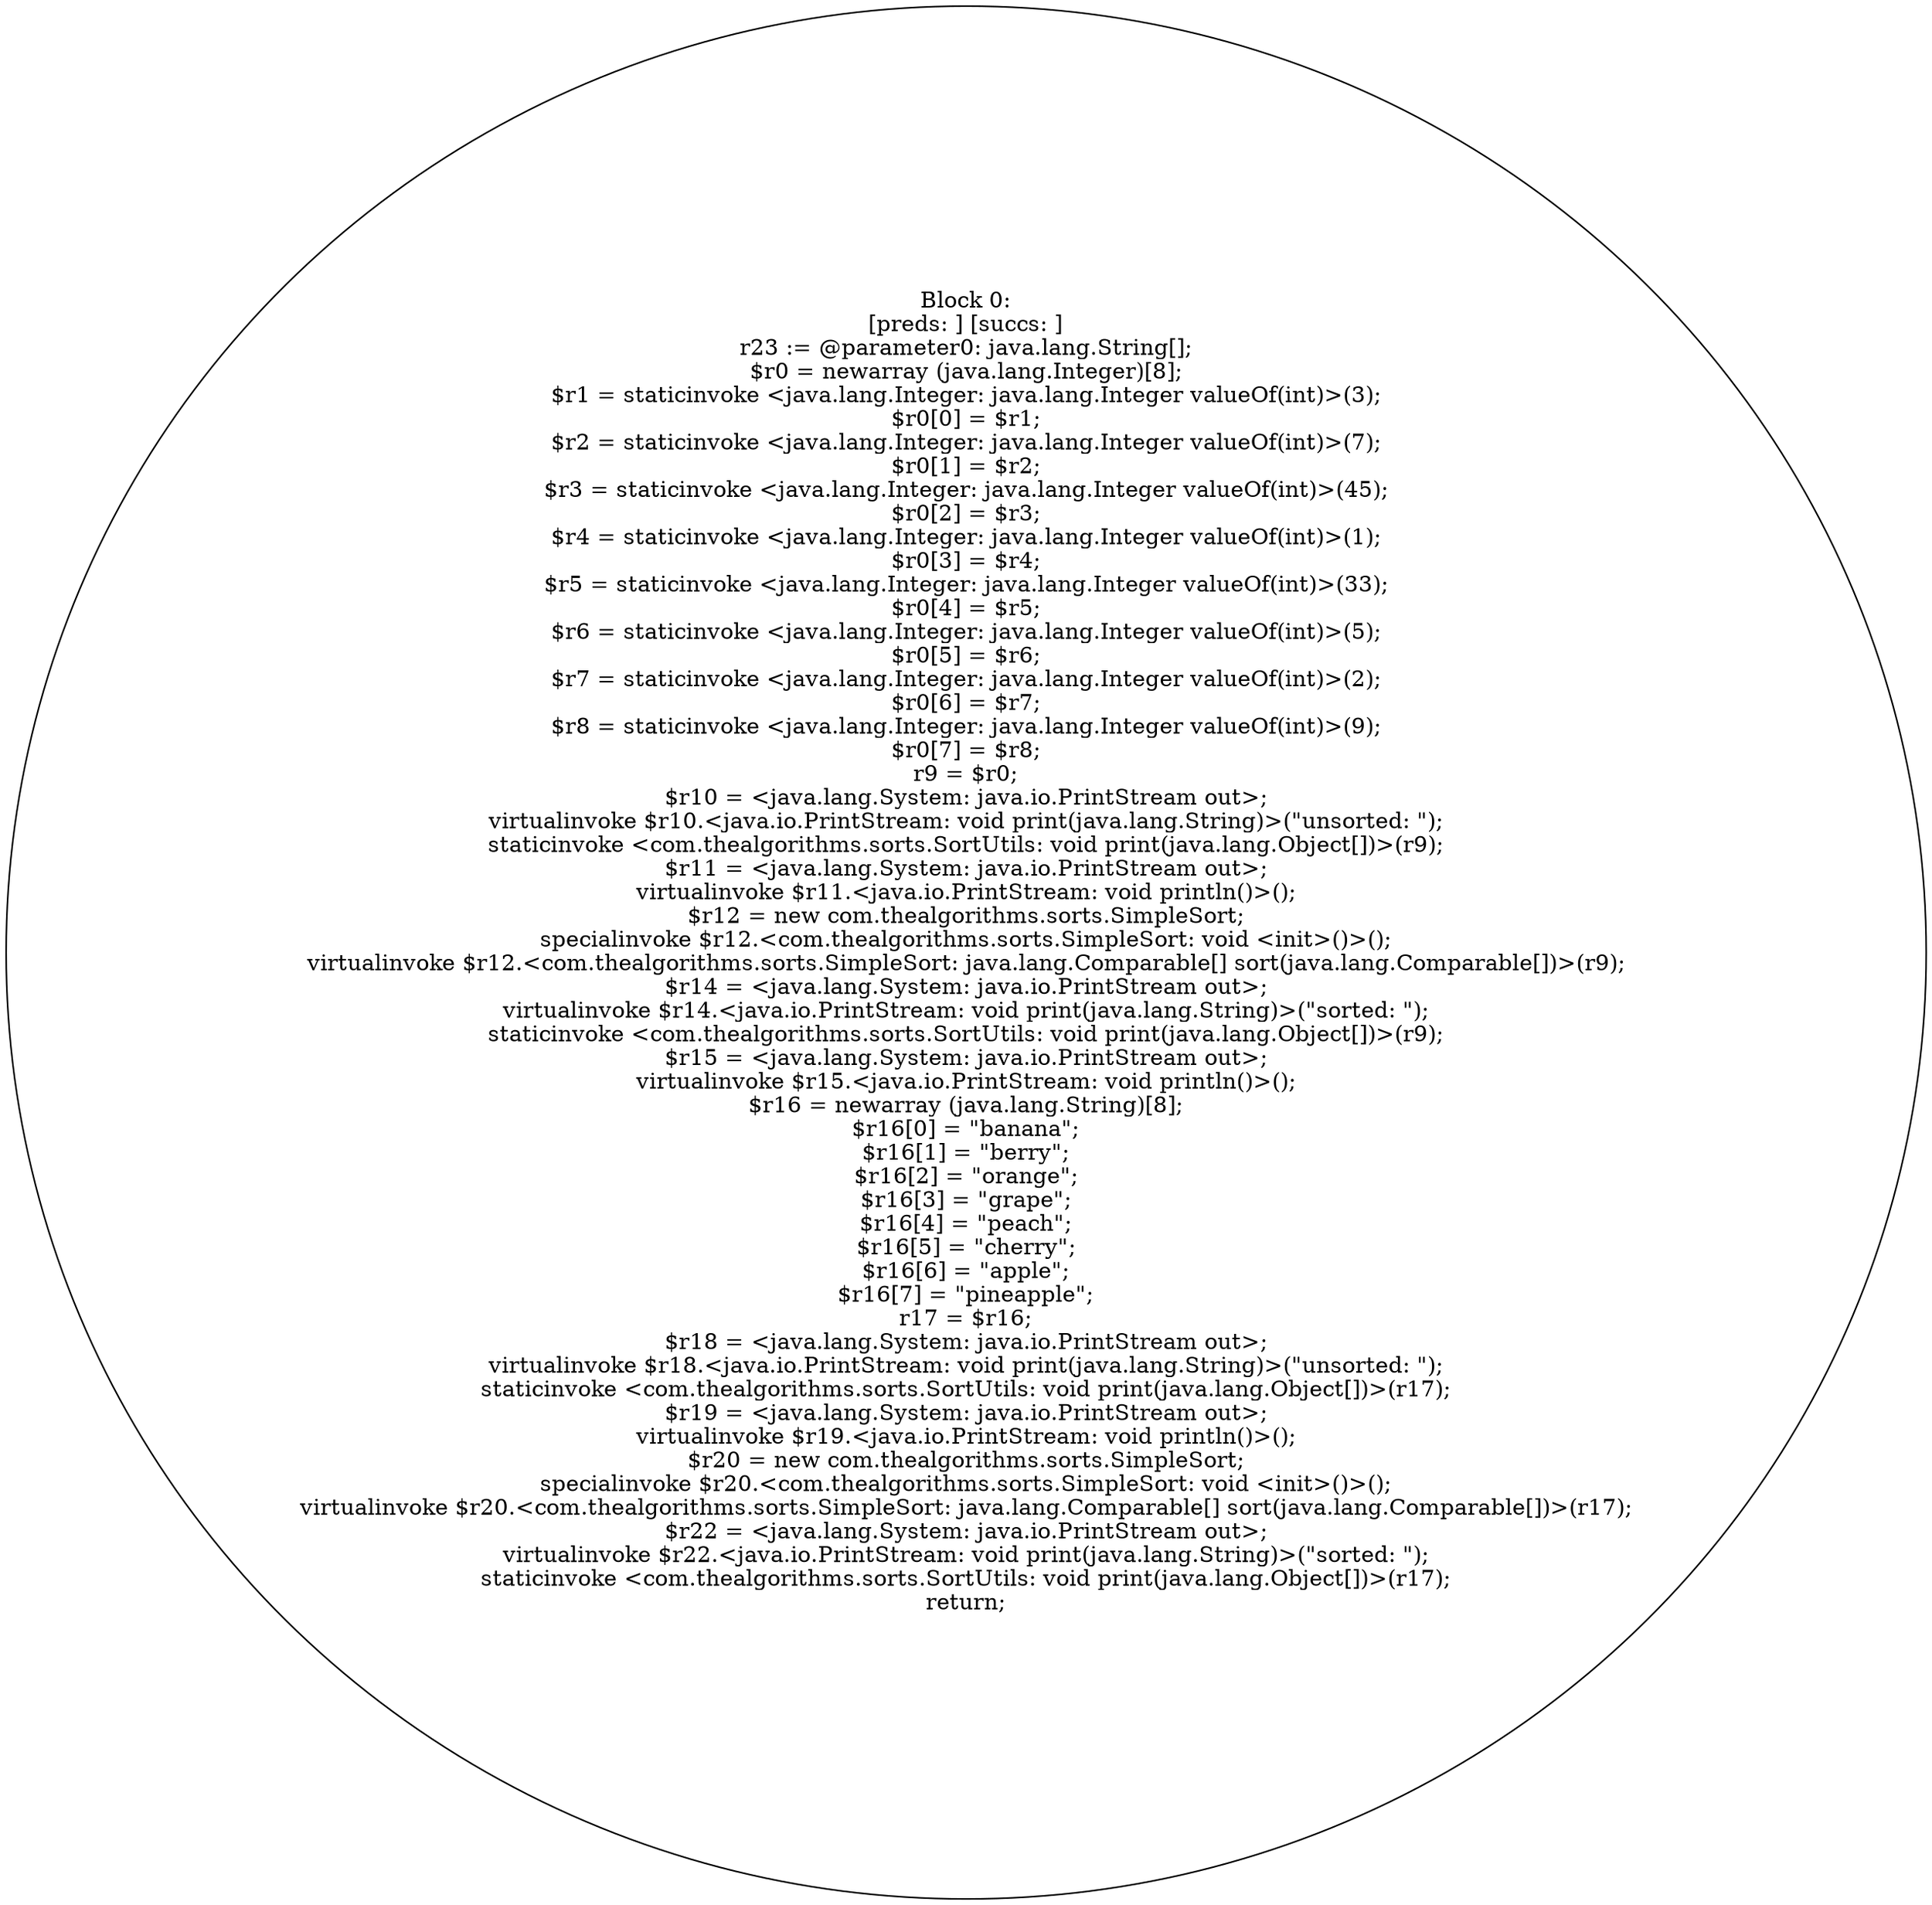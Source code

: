 digraph "unitGraph" {
    "Block 0:
[preds: ] [succs: ]
r23 := @parameter0: java.lang.String[];
$r0 = newarray (java.lang.Integer)[8];
$r1 = staticinvoke <java.lang.Integer: java.lang.Integer valueOf(int)>(3);
$r0[0] = $r1;
$r2 = staticinvoke <java.lang.Integer: java.lang.Integer valueOf(int)>(7);
$r0[1] = $r2;
$r3 = staticinvoke <java.lang.Integer: java.lang.Integer valueOf(int)>(45);
$r0[2] = $r3;
$r4 = staticinvoke <java.lang.Integer: java.lang.Integer valueOf(int)>(1);
$r0[3] = $r4;
$r5 = staticinvoke <java.lang.Integer: java.lang.Integer valueOf(int)>(33);
$r0[4] = $r5;
$r6 = staticinvoke <java.lang.Integer: java.lang.Integer valueOf(int)>(5);
$r0[5] = $r6;
$r7 = staticinvoke <java.lang.Integer: java.lang.Integer valueOf(int)>(2);
$r0[6] = $r7;
$r8 = staticinvoke <java.lang.Integer: java.lang.Integer valueOf(int)>(9);
$r0[7] = $r8;
r9 = $r0;
$r10 = <java.lang.System: java.io.PrintStream out>;
virtualinvoke $r10.<java.io.PrintStream: void print(java.lang.String)>(\"unsorted: \");
staticinvoke <com.thealgorithms.sorts.SortUtils: void print(java.lang.Object[])>(r9);
$r11 = <java.lang.System: java.io.PrintStream out>;
virtualinvoke $r11.<java.io.PrintStream: void println()>();
$r12 = new com.thealgorithms.sorts.SimpleSort;
specialinvoke $r12.<com.thealgorithms.sorts.SimpleSort: void <init>()>();
virtualinvoke $r12.<com.thealgorithms.sorts.SimpleSort: java.lang.Comparable[] sort(java.lang.Comparable[])>(r9);
$r14 = <java.lang.System: java.io.PrintStream out>;
virtualinvoke $r14.<java.io.PrintStream: void print(java.lang.String)>(\"sorted: \");
staticinvoke <com.thealgorithms.sorts.SortUtils: void print(java.lang.Object[])>(r9);
$r15 = <java.lang.System: java.io.PrintStream out>;
virtualinvoke $r15.<java.io.PrintStream: void println()>();
$r16 = newarray (java.lang.String)[8];
$r16[0] = \"banana\";
$r16[1] = \"berry\";
$r16[2] = \"orange\";
$r16[3] = \"grape\";
$r16[4] = \"peach\";
$r16[5] = \"cherry\";
$r16[6] = \"apple\";
$r16[7] = \"pineapple\";
r17 = $r16;
$r18 = <java.lang.System: java.io.PrintStream out>;
virtualinvoke $r18.<java.io.PrintStream: void print(java.lang.String)>(\"unsorted: \");
staticinvoke <com.thealgorithms.sorts.SortUtils: void print(java.lang.Object[])>(r17);
$r19 = <java.lang.System: java.io.PrintStream out>;
virtualinvoke $r19.<java.io.PrintStream: void println()>();
$r20 = new com.thealgorithms.sorts.SimpleSort;
specialinvoke $r20.<com.thealgorithms.sorts.SimpleSort: void <init>()>();
virtualinvoke $r20.<com.thealgorithms.sorts.SimpleSort: java.lang.Comparable[] sort(java.lang.Comparable[])>(r17);
$r22 = <java.lang.System: java.io.PrintStream out>;
virtualinvoke $r22.<java.io.PrintStream: void print(java.lang.String)>(\"sorted: \");
staticinvoke <com.thealgorithms.sorts.SortUtils: void print(java.lang.Object[])>(r17);
return;
"
}
